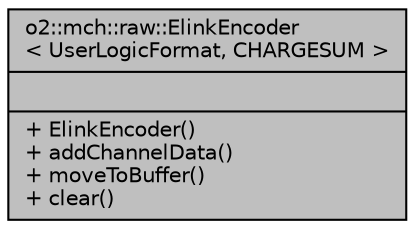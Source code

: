 digraph "o2::mch::raw::ElinkEncoder&lt; UserLogicFormat, CHARGESUM &gt;"
{
 // INTERACTIVE_SVG=YES
  bgcolor="transparent";
  edge [fontname="Helvetica",fontsize="10",labelfontname="Helvetica",labelfontsize="10"];
  node [fontname="Helvetica",fontsize="10",shape=record];
  Node1 [label="{o2::mch::raw::ElinkEncoder\l\< UserLogicFormat, CHARGESUM \>\n||+ ElinkEncoder()\l+ addChannelData()\l+ moveToBuffer()\l+ clear()\l}",height=0.2,width=0.4,color="black", fillcolor="grey75", style="filled", fontcolor="black"];
}
